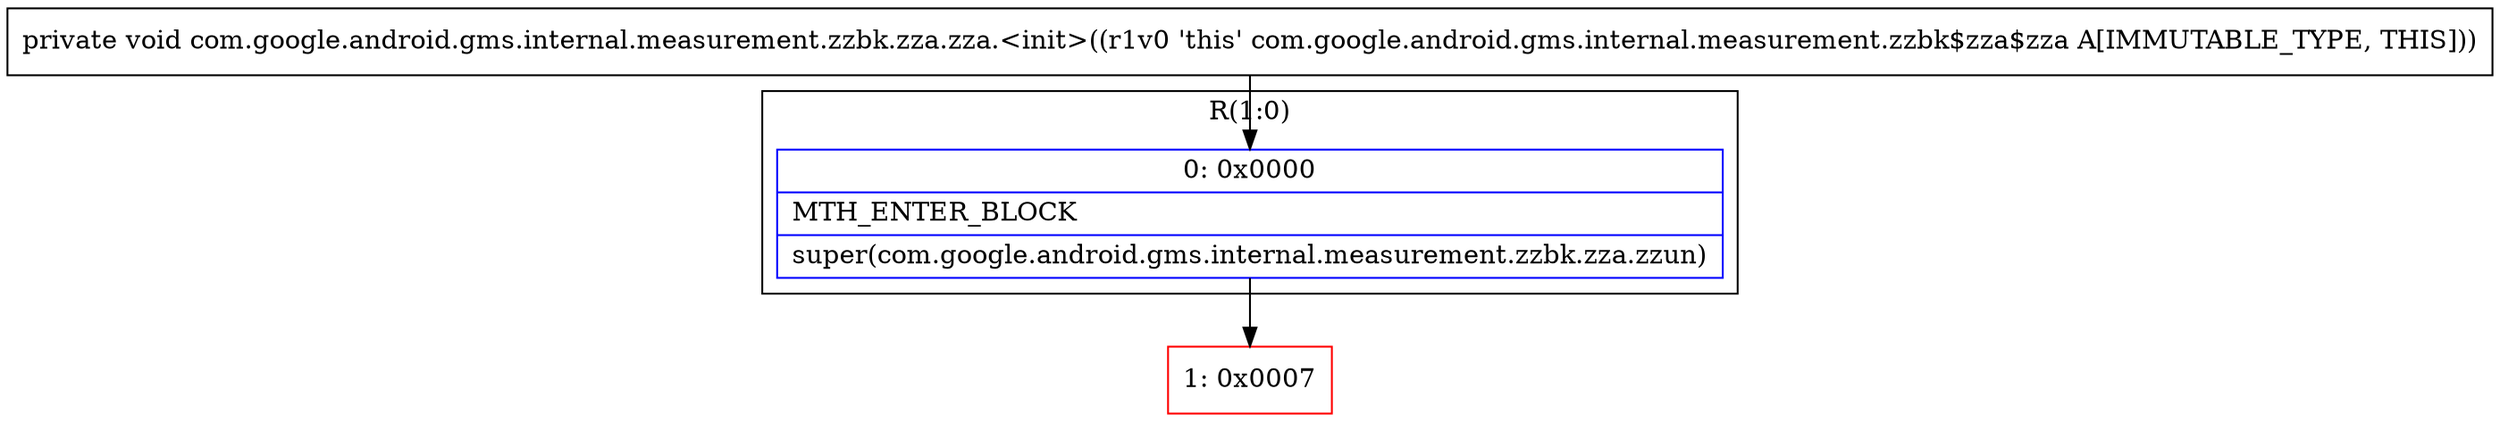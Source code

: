 digraph "CFG forcom.google.android.gms.internal.measurement.zzbk.zza.zza.\<init\>()V" {
subgraph cluster_Region_2002778168 {
label = "R(1:0)";
node [shape=record,color=blue];
Node_0 [shape=record,label="{0\:\ 0x0000|MTH_ENTER_BLOCK\l|super(com.google.android.gms.internal.measurement.zzbk.zza.zzun)\l}"];
}
Node_1 [shape=record,color=red,label="{1\:\ 0x0007}"];
MethodNode[shape=record,label="{private void com.google.android.gms.internal.measurement.zzbk.zza.zza.\<init\>((r1v0 'this' com.google.android.gms.internal.measurement.zzbk$zza$zza A[IMMUTABLE_TYPE, THIS])) }"];
MethodNode -> Node_0;
Node_0 -> Node_1;
}

